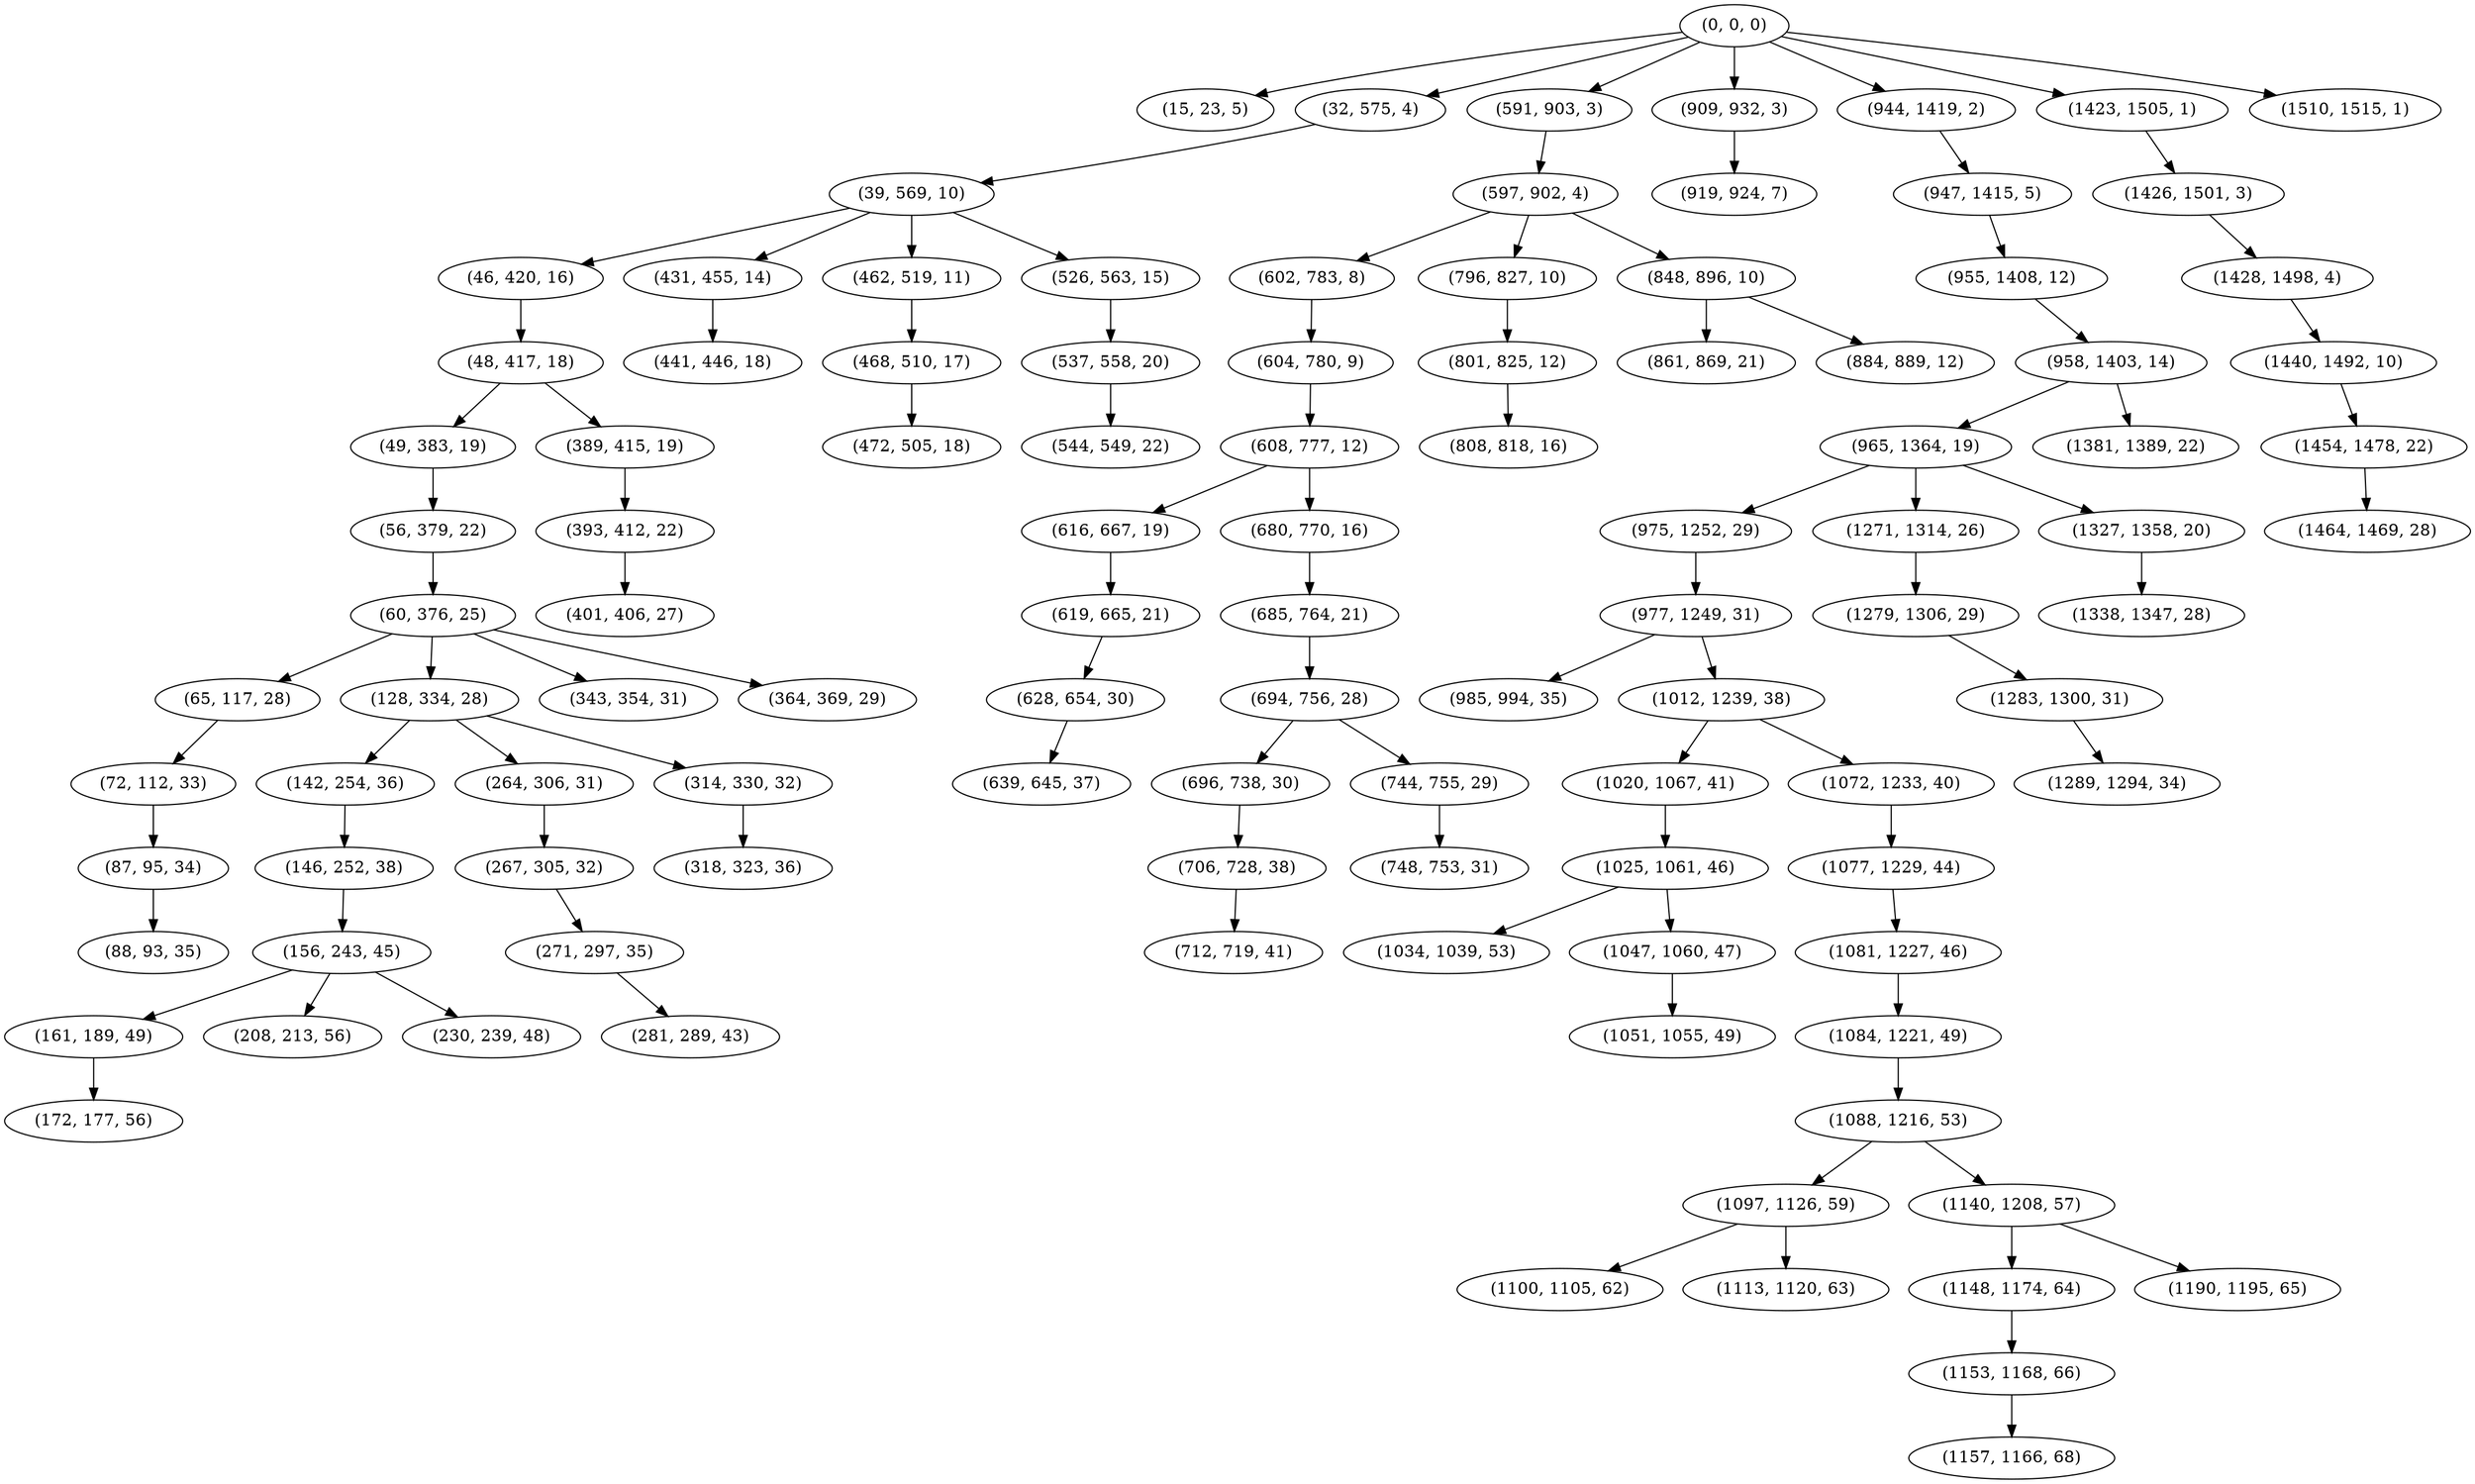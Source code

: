 digraph tree {
    "(0, 0, 0)";
    "(15, 23, 5)";
    "(32, 575, 4)";
    "(39, 569, 10)";
    "(46, 420, 16)";
    "(48, 417, 18)";
    "(49, 383, 19)";
    "(56, 379, 22)";
    "(60, 376, 25)";
    "(65, 117, 28)";
    "(72, 112, 33)";
    "(87, 95, 34)";
    "(88, 93, 35)";
    "(128, 334, 28)";
    "(142, 254, 36)";
    "(146, 252, 38)";
    "(156, 243, 45)";
    "(161, 189, 49)";
    "(172, 177, 56)";
    "(208, 213, 56)";
    "(230, 239, 48)";
    "(264, 306, 31)";
    "(267, 305, 32)";
    "(271, 297, 35)";
    "(281, 289, 43)";
    "(314, 330, 32)";
    "(318, 323, 36)";
    "(343, 354, 31)";
    "(364, 369, 29)";
    "(389, 415, 19)";
    "(393, 412, 22)";
    "(401, 406, 27)";
    "(431, 455, 14)";
    "(441, 446, 18)";
    "(462, 519, 11)";
    "(468, 510, 17)";
    "(472, 505, 18)";
    "(526, 563, 15)";
    "(537, 558, 20)";
    "(544, 549, 22)";
    "(591, 903, 3)";
    "(597, 902, 4)";
    "(602, 783, 8)";
    "(604, 780, 9)";
    "(608, 777, 12)";
    "(616, 667, 19)";
    "(619, 665, 21)";
    "(628, 654, 30)";
    "(639, 645, 37)";
    "(680, 770, 16)";
    "(685, 764, 21)";
    "(694, 756, 28)";
    "(696, 738, 30)";
    "(706, 728, 38)";
    "(712, 719, 41)";
    "(744, 755, 29)";
    "(748, 753, 31)";
    "(796, 827, 10)";
    "(801, 825, 12)";
    "(808, 818, 16)";
    "(848, 896, 10)";
    "(861, 869, 21)";
    "(884, 889, 12)";
    "(909, 932, 3)";
    "(919, 924, 7)";
    "(944, 1419, 2)";
    "(947, 1415, 5)";
    "(955, 1408, 12)";
    "(958, 1403, 14)";
    "(965, 1364, 19)";
    "(975, 1252, 29)";
    "(977, 1249, 31)";
    "(985, 994, 35)";
    "(1012, 1239, 38)";
    "(1020, 1067, 41)";
    "(1025, 1061, 46)";
    "(1034, 1039, 53)";
    "(1047, 1060, 47)";
    "(1051, 1055, 49)";
    "(1072, 1233, 40)";
    "(1077, 1229, 44)";
    "(1081, 1227, 46)";
    "(1084, 1221, 49)";
    "(1088, 1216, 53)";
    "(1097, 1126, 59)";
    "(1100, 1105, 62)";
    "(1113, 1120, 63)";
    "(1140, 1208, 57)";
    "(1148, 1174, 64)";
    "(1153, 1168, 66)";
    "(1157, 1166, 68)";
    "(1190, 1195, 65)";
    "(1271, 1314, 26)";
    "(1279, 1306, 29)";
    "(1283, 1300, 31)";
    "(1289, 1294, 34)";
    "(1327, 1358, 20)";
    "(1338, 1347, 28)";
    "(1381, 1389, 22)";
    "(1423, 1505, 1)";
    "(1426, 1501, 3)";
    "(1428, 1498, 4)";
    "(1440, 1492, 10)";
    "(1454, 1478, 22)";
    "(1464, 1469, 28)";
    "(1510, 1515, 1)";
    "(0, 0, 0)" -> "(15, 23, 5)";
    "(0, 0, 0)" -> "(32, 575, 4)";
    "(0, 0, 0)" -> "(591, 903, 3)";
    "(0, 0, 0)" -> "(909, 932, 3)";
    "(0, 0, 0)" -> "(944, 1419, 2)";
    "(0, 0, 0)" -> "(1423, 1505, 1)";
    "(0, 0, 0)" -> "(1510, 1515, 1)";
    "(32, 575, 4)" -> "(39, 569, 10)";
    "(39, 569, 10)" -> "(46, 420, 16)";
    "(39, 569, 10)" -> "(431, 455, 14)";
    "(39, 569, 10)" -> "(462, 519, 11)";
    "(39, 569, 10)" -> "(526, 563, 15)";
    "(46, 420, 16)" -> "(48, 417, 18)";
    "(48, 417, 18)" -> "(49, 383, 19)";
    "(48, 417, 18)" -> "(389, 415, 19)";
    "(49, 383, 19)" -> "(56, 379, 22)";
    "(56, 379, 22)" -> "(60, 376, 25)";
    "(60, 376, 25)" -> "(65, 117, 28)";
    "(60, 376, 25)" -> "(128, 334, 28)";
    "(60, 376, 25)" -> "(343, 354, 31)";
    "(60, 376, 25)" -> "(364, 369, 29)";
    "(65, 117, 28)" -> "(72, 112, 33)";
    "(72, 112, 33)" -> "(87, 95, 34)";
    "(87, 95, 34)" -> "(88, 93, 35)";
    "(128, 334, 28)" -> "(142, 254, 36)";
    "(128, 334, 28)" -> "(264, 306, 31)";
    "(128, 334, 28)" -> "(314, 330, 32)";
    "(142, 254, 36)" -> "(146, 252, 38)";
    "(146, 252, 38)" -> "(156, 243, 45)";
    "(156, 243, 45)" -> "(161, 189, 49)";
    "(156, 243, 45)" -> "(208, 213, 56)";
    "(156, 243, 45)" -> "(230, 239, 48)";
    "(161, 189, 49)" -> "(172, 177, 56)";
    "(264, 306, 31)" -> "(267, 305, 32)";
    "(267, 305, 32)" -> "(271, 297, 35)";
    "(271, 297, 35)" -> "(281, 289, 43)";
    "(314, 330, 32)" -> "(318, 323, 36)";
    "(389, 415, 19)" -> "(393, 412, 22)";
    "(393, 412, 22)" -> "(401, 406, 27)";
    "(431, 455, 14)" -> "(441, 446, 18)";
    "(462, 519, 11)" -> "(468, 510, 17)";
    "(468, 510, 17)" -> "(472, 505, 18)";
    "(526, 563, 15)" -> "(537, 558, 20)";
    "(537, 558, 20)" -> "(544, 549, 22)";
    "(591, 903, 3)" -> "(597, 902, 4)";
    "(597, 902, 4)" -> "(602, 783, 8)";
    "(597, 902, 4)" -> "(796, 827, 10)";
    "(597, 902, 4)" -> "(848, 896, 10)";
    "(602, 783, 8)" -> "(604, 780, 9)";
    "(604, 780, 9)" -> "(608, 777, 12)";
    "(608, 777, 12)" -> "(616, 667, 19)";
    "(608, 777, 12)" -> "(680, 770, 16)";
    "(616, 667, 19)" -> "(619, 665, 21)";
    "(619, 665, 21)" -> "(628, 654, 30)";
    "(628, 654, 30)" -> "(639, 645, 37)";
    "(680, 770, 16)" -> "(685, 764, 21)";
    "(685, 764, 21)" -> "(694, 756, 28)";
    "(694, 756, 28)" -> "(696, 738, 30)";
    "(694, 756, 28)" -> "(744, 755, 29)";
    "(696, 738, 30)" -> "(706, 728, 38)";
    "(706, 728, 38)" -> "(712, 719, 41)";
    "(744, 755, 29)" -> "(748, 753, 31)";
    "(796, 827, 10)" -> "(801, 825, 12)";
    "(801, 825, 12)" -> "(808, 818, 16)";
    "(848, 896, 10)" -> "(861, 869, 21)";
    "(848, 896, 10)" -> "(884, 889, 12)";
    "(909, 932, 3)" -> "(919, 924, 7)";
    "(944, 1419, 2)" -> "(947, 1415, 5)";
    "(947, 1415, 5)" -> "(955, 1408, 12)";
    "(955, 1408, 12)" -> "(958, 1403, 14)";
    "(958, 1403, 14)" -> "(965, 1364, 19)";
    "(958, 1403, 14)" -> "(1381, 1389, 22)";
    "(965, 1364, 19)" -> "(975, 1252, 29)";
    "(965, 1364, 19)" -> "(1271, 1314, 26)";
    "(965, 1364, 19)" -> "(1327, 1358, 20)";
    "(975, 1252, 29)" -> "(977, 1249, 31)";
    "(977, 1249, 31)" -> "(985, 994, 35)";
    "(977, 1249, 31)" -> "(1012, 1239, 38)";
    "(1012, 1239, 38)" -> "(1020, 1067, 41)";
    "(1012, 1239, 38)" -> "(1072, 1233, 40)";
    "(1020, 1067, 41)" -> "(1025, 1061, 46)";
    "(1025, 1061, 46)" -> "(1034, 1039, 53)";
    "(1025, 1061, 46)" -> "(1047, 1060, 47)";
    "(1047, 1060, 47)" -> "(1051, 1055, 49)";
    "(1072, 1233, 40)" -> "(1077, 1229, 44)";
    "(1077, 1229, 44)" -> "(1081, 1227, 46)";
    "(1081, 1227, 46)" -> "(1084, 1221, 49)";
    "(1084, 1221, 49)" -> "(1088, 1216, 53)";
    "(1088, 1216, 53)" -> "(1097, 1126, 59)";
    "(1088, 1216, 53)" -> "(1140, 1208, 57)";
    "(1097, 1126, 59)" -> "(1100, 1105, 62)";
    "(1097, 1126, 59)" -> "(1113, 1120, 63)";
    "(1140, 1208, 57)" -> "(1148, 1174, 64)";
    "(1140, 1208, 57)" -> "(1190, 1195, 65)";
    "(1148, 1174, 64)" -> "(1153, 1168, 66)";
    "(1153, 1168, 66)" -> "(1157, 1166, 68)";
    "(1271, 1314, 26)" -> "(1279, 1306, 29)";
    "(1279, 1306, 29)" -> "(1283, 1300, 31)";
    "(1283, 1300, 31)" -> "(1289, 1294, 34)";
    "(1327, 1358, 20)" -> "(1338, 1347, 28)";
    "(1423, 1505, 1)" -> "(1426, 1501, 3)";
    "(1426, 1501, 3)" -> "(1428, 1498, 4)";
    "(1428, 1498, 4)" -> "(1440, 1492, 10)";
    "(1440, 1492, 10)" -> "(1454, 1478, 22)";
    "(1454, 1478, 22)" -> "(1464, 1469, 28)";
}
